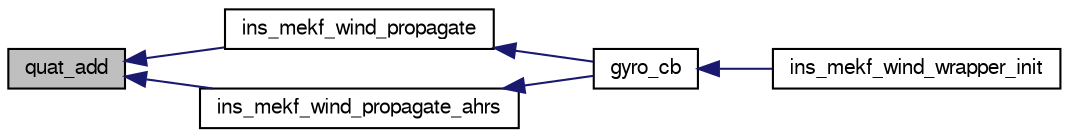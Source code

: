 digraph "quat_add"
{
  edge [fontname="FreeSans",fontsize="10",labelfontname="FreeSans",labelfontsize="10"];
  node [fontname="FreeSans",fontsize="10",shape=record];
  rankdir="LR";
  Node1 [label="quat_add",height=0.2,width=0.4,color="black", fillcolor="grey75", style="filled", fontcolor="black"];
  Node1 -> Node2 [dir="back",color="midnightblue",fontsize="10",style="solid",fontname="FreeSans"];
  Node2 [label="ins_mekf_wind_propagate",height=0.2,width=0.4,color="black", fillcolor="white", style="filled",URL="$ins__mekf__wind_8h.html#a81c2c896970bbb2edecd7912c450ef76",tooltip="Full INS propagation. "];
  Node2 -> Node3 [dir="back",color="midnightblue",fontsize="10",style="solid",fontname="FreeSans"];
  Node3 [label="gyro_cb",height=0.2,width=0.4,color="black", fillcolor="white", style="filled",URL="$ins__mekf__wind__wrapper_8c.html#a47e1ea35fdb43af72537c6c9f38b889d",tooltip="Call ins_mekf_wind_propagate on new gyro measurements. "];
  Node3 -> Node4 [dir="back",color="midnightblue",fontsize="10",style="solid",fontname="FreeSans"];
  Node4 [label="ins_mekf_wind_wrapper_init",height=0.2,width=0.4,color="black", fillcolor="white", style="filled",URL="$ins__mekf__wind__wrapper_8h.html#a7b3c1fefc89ec1a4ff25484626a02deb",tooltip="Init function. "];
  Node1 -> Node5 [dir="back",color="midnightblue",fontsize="10",style="solid",fontname="FreeSans"];
  Node5 [label="ins_mekf_wind_propagate_ahrs",height=0.2,width=0.4,color="black", fillcolor="white", style="filled",URL="$ins__mekf__wind_8h.html#a2dafde8b5020fda952485d22d7286651",tooltip="AHRS-only propagation + accel correction. "];
  Node5 -> Node3 [dir="back",color="midnightblue",fontsize="10",style="solid",fontname="FreeSans"];
}
